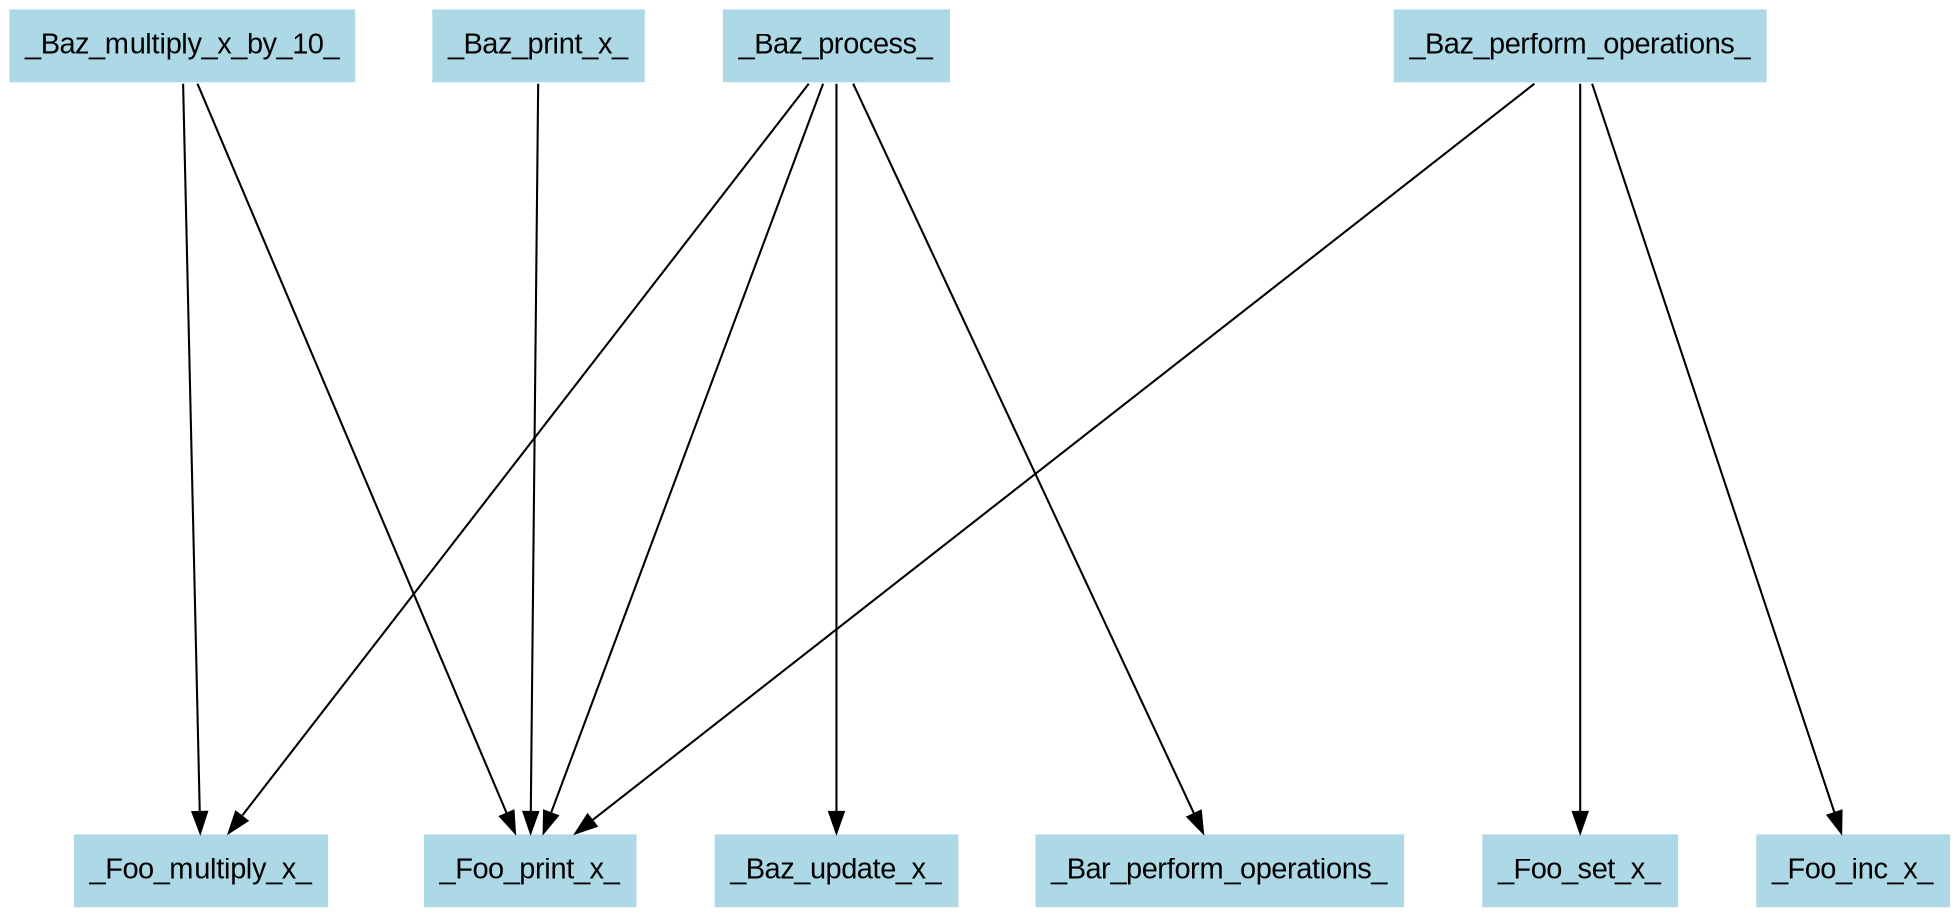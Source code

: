 digraph CallGraph {
ranksep=5;
nodesep=0.5;
node [fontname=Arial];
edge [fontname=Arial];
_Baz_print_x_ -> _Foo_print_x_;
_Baz_print_x_ [shape=box, style=filled, fillcolor=lightblue  , color=white];
_Foo_print_x_ [shape=box, style=filled, fillcolor=lightblue  , color=white];
_Baz_multiply_x_by_10_ -> _Foo_multiply_x_;
_Baz_multiply_x_by_10_ [shape=box, style=filled, fillcolor=lightblue  , color=white];
_Foo_multiply_x_ [shape=box, style=filled, fillcolor=lightblue  , color=white];
_Baz_multiply_x_by_10_ -> _Foo_print_x_;
_Baz_process_ -> _Foo_multiply_x_;
_Baz_process_ [shape=box, style=filled, fillcolor=lightblue  , color=white];
_Baz_process_ -> _Foo_print_x_;
_Baz_process_ -> _Baz_update_x_;
_Baz_update_x_ [shape=box, style=filled, fillcolor=lightblue  , color=white];
_Baz_process_ -> _Bar_perform_operations_;
_Bar_perform_operations_ [shape=box, style=filled, fillcolor=lightblue  , color=white];
_Baz_perform_operations_ -> _Foo_set_x_;
_Baz_perform_operations_ [shape=box, style=filled, fillcolor=lightblue  , color=white];
_Foo_set_x_ [shape=box, style=filled, fillcolor=lightblue  , color=white];
_Baz_perform_operations_ -> _Foo_inc_x_;
_Foo_inc_x_ [shape=box, style=filled, fillcolor=lightblue  , color=white];
_Baz_perform_operations_ -> _Foo_print_x_;
}
